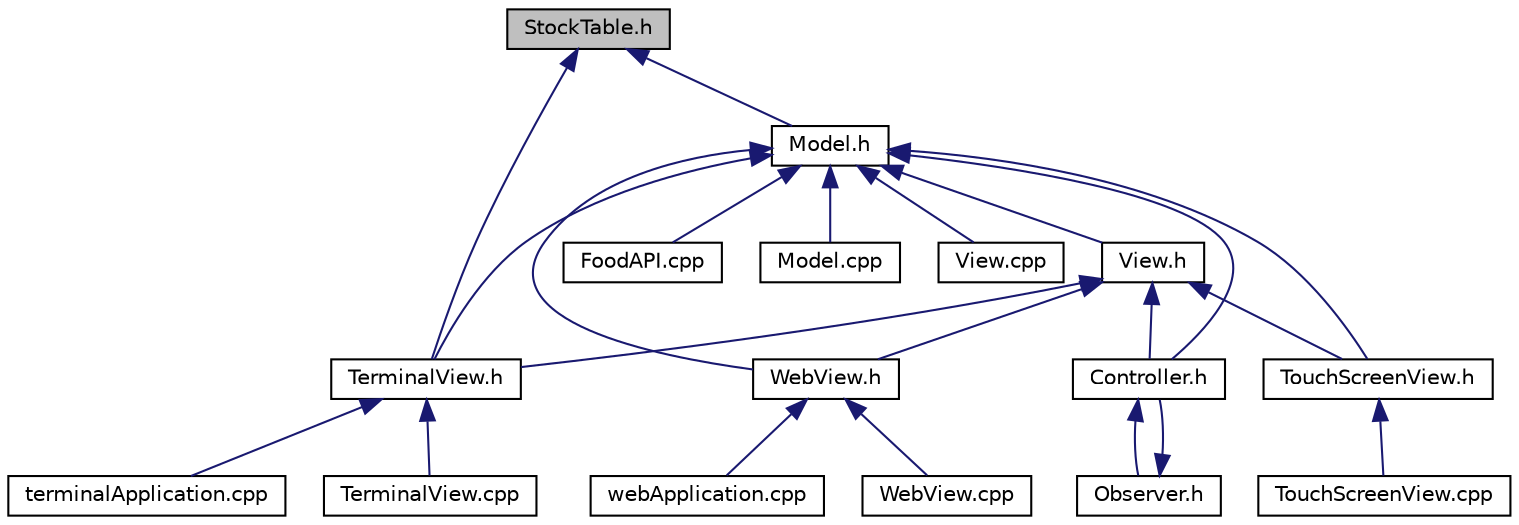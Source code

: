 digraph "StockTable.h"
{
 // LATEX_PDF_SIZE
  edge [fontname="Helvetica",fontsize="10",labelfontname="Helvetica",labelfontsize="10"];
  node [fontname="Helvetica",fontsize="10",shape=record];
  Node1 [label="StockTable.h",height=0.2,width=0.4,color="black", fillcolor="grey75", style="filled", fontcolor="black",tooltip="StockTable program. This file contains the implementations for the functions StockTable class...."];
  Node1 -> Node2 [dir="back",color="midnightblue",fontsize="10",style="solid",fontname="Helvetica"];
  Node2 [label="Model.h",height=0.2,width=0.4,color="black", fillcolor="white", style="filled",URL="$Model_8h.html",tooltip="Model header file. Contains the defininitions for the Model Class. The model is used as a middleman b..."];
  Node2 -> Node3 [dir="back",color="midnightblue",fontsize="10",style="solid",fontname="Helvetica"];
  Node3 [label="Controller.h",height=0.2,width=0.4,color="black", fillcolor="white", style="filled",URL="$Controller_8h_source.html",tooltip=" "];
  Node3 -> Node4 [dir="back",color="midnightblue",fontsize="10",style="solid",fontname="Helvetica"];
  Node4 [label="Observer.h",height=0.2,width=0.4,color="black", fillcolor="white", style="filled",URL="$Observer_8h_source.html",tooltip=" "];
  Node4 -> Node3 [dir="back",color="midnightblue",fontsize="10",style="solid",fontname="Helvetica"];
  Node2 -> Node5 [dir="back",color="midnightblue",fontsize="10",style="solid",fontname="Helvetica"];
  Node5 [label="View.h",height=0.2,width=0.4,color="black", fillcolor="white", style="filled",URL="$View_8h.html",tooltip="View is an abstract class meant to be inherited by derived view classes."];
  Node5 -> Node3 [dir="back",color="midnightblue",fontsize="10",style="solid",fontname="Helvetica"];
  Node5 -> Node6 [dir="back",color="midnightblue",fontsize="10",style="solid",fontname="Helvetica"];
  Node6 [label="TerminalView.h",height=0.2,width=0.4,color="black", fillcolor="white", style="filled",URL="$TerminalView_8h.html",tooltip="TerminalView header file. This file contains the definitions for the terminal view class...."];
  Node6 -> Node7 [dir="back",color="midnightblue",fontsize="10",style="solid",fontname="Helvetica"];
  Node7 [label="terminalApplication.cpp",height=0.2,width=0.4,color="black", fillcolor="white", style="filled",URL="$terminalApplication_8cpp.html",tooltip="terminalApplication program. This program will be the launcher for the terminal app...."];
  Node6 -> Node8 [dir="back",color="midnightblue",fontsize="10",style="solid",fontname="Helvetica"];
  Node8 [label="TerminalView.cpp",height=0.2,width=0.4,color="black", fillcolor="white", style="filled",URL="$TerminalView_8cpp.html",tooltip="TerminalView program. This cpp file contains the implemntation of the terminalView class It will make..."];
  Node5 -> Node9 [dir="back",color="midnightblue",fontsize="10",style="solid",fontname="Helvetica"];
  Node9 [label="TouchScreenView.h",height=0.2,width=0.4,color="black", fillcolor="white", style="filled",URL="$TouchScreenView_8h.html",tooltip="TouchScreenView class builds a GUI for users to interact with the Freshcipes recipe and stock managem..."];
  Node9 -> Node10 [dir="back",color="midnightblue",fontsize="10",style="solid",fontname="Helvetica"];
  Node10 [label="TouchScreenView.cpp",height=0.2,width=0.4,color="black", fillcolor="white", style="filled",URL="$TouchScreenView_8cpp.html",tooltip="TouchScreenView class builds a GUI for users to interact with the Freshcipes recipe and stock managem..."];
  Node5 -> Node11 [dir="back",color="midnightblue",fontsize="10",style="solid",fontname="Helvetica"];
  Node11 [label="WebView.h",height=0.2,width=0.4,color="black", fillcolor="white", style="filled",URL="$WebView_8h.html",tooltip="WebView header file - this class builds a GUI for users to interact with the Freshcipes recipe and st..."];
  Node11 -> Node12 [dir="back",color="midnightblue",fontsize="10",style="solid",fontname="Helvetica"];
  Node12 [label="webApplication.cpp",height=0.2,width=0.4,color="black", fillcolor="white", style="filled",URL="$webApplication_8cpp.html",tooltip="webApplication runs an application that launches the Wt webserver and Wt web application and links it..."];
  Node11 -> Node13 [dir="back",color="midnightblue",fontsize="10",style="solid",fontname="Helvetica"];
  Node13 [label="WebView.cpp",height=0.2,width=0.4,color="black", fillcolor="white", style="filled",URL="$WebView_8cpp.html",tooltip="WebView class builds a GUI for users to interact with the Freshcipes recipe and stock management appl..."];
  Node2 -> Node14 [dir="back",color="midnightblue",fontsize="10",style="solid",fontname="Helvetica"];
  Node14 [label="FoodAPI.cpp",height=0.2,width=0.4,color="black", fillcolor="white", style="filled",URL="$FoodAPI_8cpp.html",tooltip="FoodAPI program file. Contains the implementation for FoodAPI class. Used to communicate with Spoonac..."];
  Node2 -> Node15 [dir="back",color="midnightblue",fontsize="10",style="solid",fontname="Helvetica"];
  Node15 [label="Model.cpp",height=0.2,width=0.4,color="black", fillcolor="white", style="filled",URL="$Model_8cpp.html",tooltip="Model program file. Contains the implementations for the Model Class. The model is used as a middlema..."];
  Node2 -> Node6 [dir="back",color="midnightblue",fontsize="10",style="solid",fontname="Helvetica"];
  Node2 -> Node9 [dir="back",color="midnightblue",fontsize="10",style="solid",fontname="Helvetica"];
  Node2 -> Node16 [dir="back",color="midnightblue",fontsize="10",style="solid",fontname="Helvetica"];
  Node16 [label="View.cpp",height=0.2,width=0.4,color="black", fillcolor="white", style="filled",URL="$View_8cpp.html",tooltip="View is an abstract class meant to be inherited by derived view classes."];
  Node2 -> Node11 [dir="back",color="midnightblue",fontsize="10",style="solid",fontname="Helvetica"];
  Node1 -> Node6 [dir="back",color="midnightblue",fontsize="10",style="solid",fontname="Helvetica"];
}
